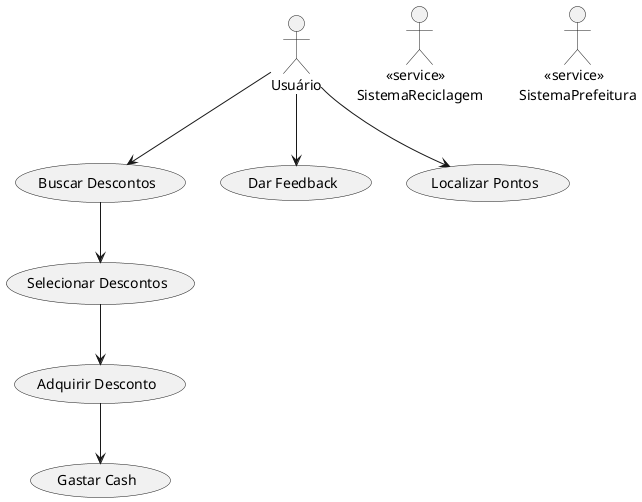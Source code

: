 @startuml casos_de_uso

actor usuario as "Usuário"
actor sistemaReciclagem as "        <<service>>\nSistemaReciclagem"
actor sistemaPrefeitura as "       <<service>>\nSistemaPrefeitura"

(Buscar Descontos) as (UC1)
(Selecionar Descontos) as (UC2)
(Adquirir Desconto) as (UC3)
(Gastar Cash) as (UC4)
(Dar Feedback) as (UC5)
(Localizar Pontos) as (UC6)

usuario --> (UC1)
usuario --> (UC5)
usuario --> (UC6)
(UC1) --> (UC2)
(UC2) --> (UC3)
(UC3) --> (UC4)

@enduml